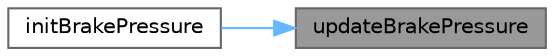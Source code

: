 digraph "updateBrakePressure"
{
 // LATEX_PDF_SIZE
  bgcolor="transparent";
  edge [fontname=Helvetica,fontsize=10,labelfontname=Helvetica,labelfontsize=10];
  node [fontname=Helvetica,fontsize=10,shape=box,height=0.2,width=0.4];
  rankdir="RL";
  Node1 [label="updateBrakePressure",height=0.2,width=0.4,color="gray40", fillcolor="grey60", style="filled", fontcolor="black",tooltip="Updates the brake pressure data."];
  Node1 -> Node2 [dir="back",color="steelblue1",style="solid"];
  Node2 [label="initBrakePressure",height=0.2,width=0.4,color="grey40", fillcolor="white", style="filled",URL="$BrakePressure_8c.html#a6cc0bf29d38b4637cb6a0a36f0196a81",tooltip="Initializes the BrakePressure sensor with the given frequency and channel."];
}
